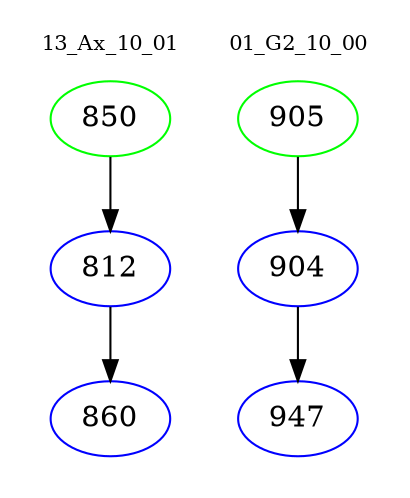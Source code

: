 digraph{
subgraph cluster_0 {
color = white
label = "13_Ax_10_01";
fontsize=10;
T0_850 [label="850", color="green"]
T0_850 -> T0_812 [color="black"]
T0_812 [label="812", color="blue"]
T0_812 -> T0_860 [color="black"]
T0_860 [label="860", color="blue"]
}
subgraph cluster_1 {
color = white
label = "01_G2_10_00";
fontsize=10;
T1_905 [label="905", color="green"]
T1_905 -> T1_904 [color="black"]
T1_904 [label="904", color="blue"]
T1_904 -> T1_947 [color="black"]
T1_947 [label="947", color="blue"]
}
}
